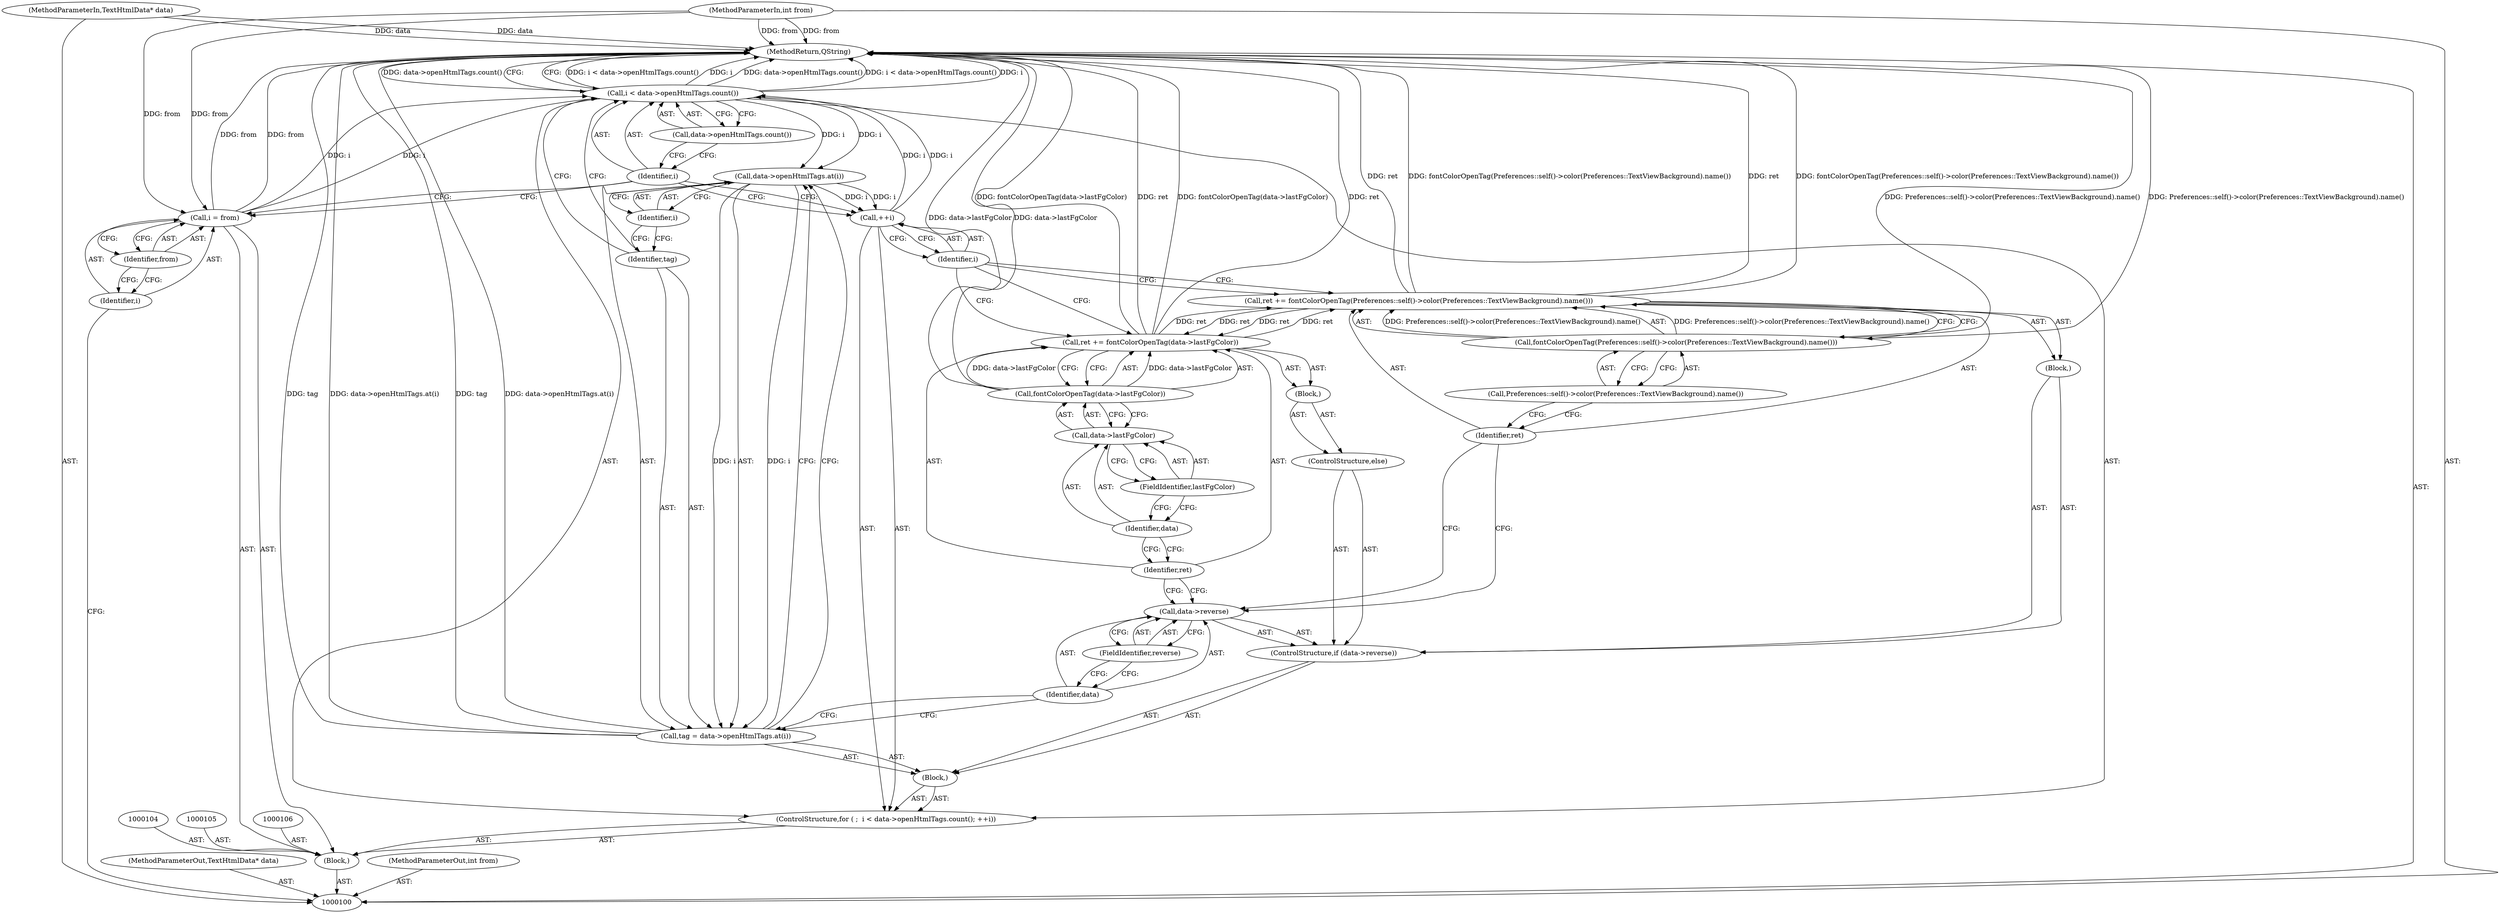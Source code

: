 digraph "1_kde_6a7f59ee1b9dbc6e5cf9e5f3b306504d02b73ef0_0" {
"1000138" [label="(MethodReturn,QString)"];
"1000101" [label="(MethodParameterIn,TextHtmlData* data)"];
"1000182" [label="(MethodParameterOut,TextHtmlData* data)"];
"1000102" [label="(MethodParameterIn,int from)"];
"1000183" [label="(MethodParameterOut,int from)"];
"1000126" [label="(Call,ret += fontColorOpenTag(Preferences::self()->color(Preferences::TextViewBackground).name()))"];
"1000127" [label="(Identifier,ret)"];
"1000128" [label="(Call,fontColorOpenTag(Preferences::self()->color(Preferences::TextViewBackground).name()))"];
"1000129" [label="(Call,Preferences::self()->color(Preferences::TextViewBackground).name())"];
"1000130" [label="(ControlStructure,else)"];
"1000131" [label="(Block,)"];
"1000132" [label="(Call,ret += fontColorOpenTag(data->lastFgColor))"];
"1000133" [label="(Identifier,ret)"];
"1000134" [label="(Call,fontColorOpenTag(data->lastFgColor))"];
"1000135" [label="(Call,data->lastFgColor)"];
"1000136" [label="(Identifier,data)"];
"1000137" [label="(FieldIdentifier,lastFgColor)"];
"1000103" [label="(Block,)"];
"1000109" [label="(Identifier,from)"];
"1000107" [label="(Call,i = from)"];
"1000108" [label="(Identifier,i)"];
"1000111" [label="(Call,i < data->openHtmlTags.count())"];
"1000112" [label="(Identifier,i)"];
"1000113" [label="(Call,data->openHtmlTags.count())"];
"1000114" [label="(Call,++i)"];
"1000115" [label="(Identifier,i)"];
"1000110" [label="(ControlStructure,for ( ;  i < data->openHtmlTags.count(); ++i))"];
"1000116" [label="(Block,)"];
"1000119" [label="(Call,data->openHtmlTags.at(i))"];
"1000120" [label="(Identifier,i)"];
"1000117" [label="(Call,tag = data->openHtmlTags.at(i))"];
"1000118" [label="(Identifier,tag)"];
"1000121" [label="(ControlStructure,if (data->reverse))"];
"1000122" [label="(Call,data->reverse)"];
"1000123" [label="(Identifier,data)"];
"1000124" [label="(FieldIdentifier,reverse)"];
"1000125" [label="(Block,)"];
"1000138" -> "1000100"  [label="AST: "];
"1000138" -> "1000111"  [label="CFG: "];
"1000126" -> "1000138"  [label="DDG: ret"];
"1000126" -> "1000138"  [label="DDG: fontColorOpenTag(Preferences::self()->color(Preferences::TextViewBackground).name())"];
"1000117" -> "1000138"  [label="DDG: tag"];
"1000117" -> "1000138"  [label="DDG: data->openHtmlTags.at(i)"];
"1000111" -> "1000138"  [label="DDG: i < data->openHtmlTags.count()"];
"1000111" -> "1000138"  [label="DDG: i"];
"1000111" -> "1000138"  [label="DDG: data->openHtmlTags.count()"];
"1000107" -> "1000138"  [label="DDG: from"];
"1000128" -> "1000138"  [label="DDG: Preferences::self()->color(Preferences::TextViewBackground).name()"];
"1000132" -> "1000138"  [label="DDG: fontColorOpenTag(data->lastFgColor)"];
"1000132" -> "1000138"  [label="DDG: ret"];
"1000102" -> "1000138"  [label="DDG: from"];
"1000134" -> "1000138"  [label="DDG: data->lastFgColor"];
"1000101" -> "1000138"  [label="DDG: data"];
"1000101" -> "1000100"  [label="AST: "];
"1000101" -> "1000138"  [label="DDG: data"];
"1000182" -> "1000100"  [label="AST: "];
"1000102" -> "1000100"  [label="AST: "];
"1000102" -> "1000138"  [label="DDG: from"];
"1000102" -> "1000107"  [label="DDG: from"];
"1000183" -> "1000100"  [label="AST: "];
"1000126" -> "1000125"  [label="AST: "];
"1000126" -> "1000128"  [label="CFG: "];
"1000127" -> "1000126"  [label="AST: "];
"1000128" -> "1000126"  [label="AST: "];
"1000115" -> "1000126"  [label="CFG: "];
"1000126" -> "1000138"  [label="DDG: ret"];
"1000126" -> "1000138"  [label="DDG: fontColorOpenTag(Preferences::self()->color(Preferences::TextViewBackground).name())"];
"1000128" -> "1000126"  [label="DDG: Preferences::self()->color(Preferences::TextViewBackground).name()"];
"1000132" -> "1000126"  [label="DDG: ret"];
"1000126" -> "1000132"  [label="DDG: ret"];
"1000127" -> "1000126"  [label="AST: "];
"1000127" -> "1000122"  [label="CFG: "];
"1000129" -> "1000127"  [label="CFG: "];
"1000128" -> "1000126"  [label="AST: "];
"1000128" -> "1000129"  [label="CFG: "];
"1000129" -> "1000128"  [label="AST: "];
"1000126" -> "1000128"  [label="CFG: "];
"1000128" -> "1000138"  [label="DDG: Preferences::self()->color(Preferences::TextViewBackground).name()"];
"1000128" -> "1000126"  [label="DDG: Preferences::self()->color(Preferences::TextViewBackground).name()"];
"1000129" -> "1000128"  [label="AST: "];
"1000129" -> "1000127"  [label="CFG: "];
"1000128" -> "1000129"  [label="CFG: "];
"1000130" -> "1000121"  [label="AST: "];
"1000131" -> "1000130"  [label="AST: "];
"1000131" -> "1000130"  [label="AST: "];
"1000132" -> "1000131"  [label="AST: "];
"1000132" -> "1000131"  [label="AST: "];
"1000132" -> "1000134"  [label="CFG: "];
"1000133" -> "1000132"  [label="AST: "];
"1000134" -> "1000132"  [label="AST: "];
"1000115" -> "1000132"  [label="CFG: "];
"1000132" -> "1000138"  [label="DDG: fontColorOpenTag(data->lastFgColor)"];
"1000132" -> "1000138"  [label="DDG: ret"];
"1000132" -> "1000126"  [label="DDG: ret"];
"1000134" -> "1000132"  [label="DDG: data->lastFgColor"];
"1000126" -> "1000132"  [label="DDG: ret"];
"1000133" -> "1000132"  [label="AST: "];
"1000133" -> "1000122"  [label="CFG: "];
"1000136" -> "1000133"  [label="CFG: "];
"1000134" -> "1000132"  [label="AST: "];
"1000134" -> "1000135"  [label="CFG: "];
"1000135" -> "1000134"  [label="AST: "];
"1000132" -> "1000134"  [label="CFG: "];
"1000134" -> "1000138"  [label="DDG: data->lastFgColor"];
"1000134" -> "1000132"  [label="DDG: data->lastFgColor"];
"1000135" -> "1000134"  [label="AST: "];
"1000135" -> "1000137"  [label="CFG: "];
"1000136" -> "1000135"  [label="AST: "];
"1000137" -> "1000135"  [label="AST: "];
"1000134" -> "1000135"  [label="CFG: "];
"1000136" -> "1000135"  [label="AST: "];
"1000136" -> "1000133"  [label="CFG: "];
"1000137" -> "1000136"  [label="CFG: "];
"1000137" -> "1000135"  [label="AST: "];
"1000137" -> "1000136"  [label="CFG: "];
"1000135" -> "1000137"  [label="CFG: "];
"1000103" -> "1000100"  [label="AST: "];
"1000104" -> "1000103"  [label="AST: "];
"1000105" -> "1000103"  [label="AST: "];
"1000106" -> "1000103"  [label="AST: "];
"1000107" -> "1000103"  [label="AST: "];
"1000110" -> "1000103"  [label="AST: "];
"1000109" -> "1000107"  [label="AST: "];
"1000109" -> "1000108"  [label="CFG: "];
"1000107" -> "1000109"  [label="CFG: "];
"1000107" -> "1000103"  [label="AST: "];
"1000107" -> "1000109"  [label="CFG: "];
"1000108" -> "1000107"  [label="AST: "];
"1000109" -> "1000107"  [label="AST: "];
"1000112" -> "1000107"  [label="CFG: "];
"1000107" -> "1000138"  [label="DDG: from"];
"1000102" -> "1000107"  [label="DDG: from"];
"1000107" -> "1000111"  [label="DDG: i"];
"1000108" -> "1000107"  [label="AST: "];
"1000108" -> "1000100"  [label="CFG: "];
"1000109" -> "1000108"  [label="CFG: "];
"1000111" -> "1000110"  [label="AST: "];
"1000111" -> "1000113"  [label="CFG: "];
"1000112" -> "1000111"  [label="AST: "];
"1000113" -> "1000111"  [label="AST: "];
"1000118" -> "1000111"  [label="CFG: "];
"1000138" -> "1000111"  [label="CFG: "];
"1000111" -> "1000138"  [label="DDG: i < data->openHtmlTags.count()"];
"1000111" -> "1000138"  [label="DDG: i"];
"1000111" -> "1000138"  [label="DDG: data->openHtmlTags.count()"];
"1000107" -> "1000111"  [label="DDG: i"];
"1000114" -> "1000111"  [label="DDG: i"];
"1000111" -> "1000119"  [label="DDG: i"];
"1000112" -> "1000111"  [label="AST: "];
"1000112" -> "1000114"  [label="CFG: "];
"1000112" -> "1000107"  [label="CFG: "];
"1000113" -> "1000112"  [label="CFG: "];
"1000113" -> "1000111"  [label="AST: "];
"1000113" -> "1000112"  [label="CFG: "];
"1000111" -> "1000113"  [label="CFG: "];
"1000114" -> "1000110"  [label="AST: "];
"1000114" -> "1000115"  [label="CFG: "];
"1000115" -> "1000114"  [label="AST: "];
"1000112" -> "1000114"  [label="CFG: "];
"1000114" -> "1000111"  [label="DDG: i"];
"1000119" -> "1000114"  [label="DDG: i"];
"1000115" -> "1000114"  [label="AST: "];
"1000115" -> "1000126"  [label="CFG: "];
"1000115" -> "1000132"  [label="CFG: "];
"1000114" -> "1000115"  [label="CFG: "];
"1000110" -> "1000103"  [label="AST: "];
"1000111" -> "1000110"  [label="AST: "];
"1000114" -> "1000110"  [label="AST: "];
"1000116" -> "1000110"  [label="AST: "];
"1000116" -> "1000110"  [label="AST: "];
"1000117" -> "1000116"  [label="AST: "];
"1000121" -> "1000116"  [label="AST: "];
"1000119" -> "1000117"  [label="AST: "];
"1000119" -> "1000120"  [label="CFG: "];
"1000120" -> "1000119"  [label="AST: "];
"1000117" -> "1000119"  [label="CFG: "];
"1000119" -> "1000114"  [label="DDG: i"];
"1000119" -> "1000117"  [label="DDG: i"];
"1000111" -> "1000119"  [label="DDG: i"];
"1000120" -> "1000119"  [label="AST: "];
"1000120" -> "1000118"  [label="CFG: "];
"1000119" -> "1000120"  [label="CFG: "];
"1000117" -> "1000116"  [label="AST: "];
"1000117" -> "1000119"  [label="CFG: "];
"1000118" -> "1000117"  [label="AST: "];
"1000119" -> "1000117"  [label="AST: "];
"1000123" -> "1000117"  [label="CFG: "];
"1000117" -> "1000138"  [label="DDG: tag"];
"1000117" -> "1000138"  [label="DDG: data->openHtmlTags.at(i)"];
"1000119" -> "1000117"  [label="DDG: i"];
"1000118" -> "1000117"  [label="AST: "];
"1000118" -> "1000111"  [label="CFG: "];
"1000120" -> "1000118"  [label="CFG: "];
"1000121" -> "1000116"  [label="AST: "];
"1000122" -> "1000121"  [label="AST: "];
"1000125" -> "1000121"  [label="AST: "];
"1000130" -> "1000121"  [label="AST: "];
"1000122" -> "1000121"  [label="AST: "];
"1000122" -> "1000124"  [label="CFG: "];
"1000123" -> "1000122"  [label="AST: "];
"1000124" -> "1000122"  [label="AST: "];
"1000127" -> "1000122"  [label="CFG: "];
"1000133" -> "1000122"  [label="CFG: "];
"1000123" -> "1000122"  [label="AST: "];
"1000123" -> "1000117"  [label="CFG: "];
"1000124" -> "1000123"  [label="CFG: "];
"1000124" -> "1000122"  [label="AST: "];
"1000124" -> "1000123"  [label="CFG: "];
"1000122" -> "1000124"  [label="CFG: "];
"1000125" -> "1000121"  [label="AST: "];
"1000126" -> "1000125"  [label="AST: "];
}
